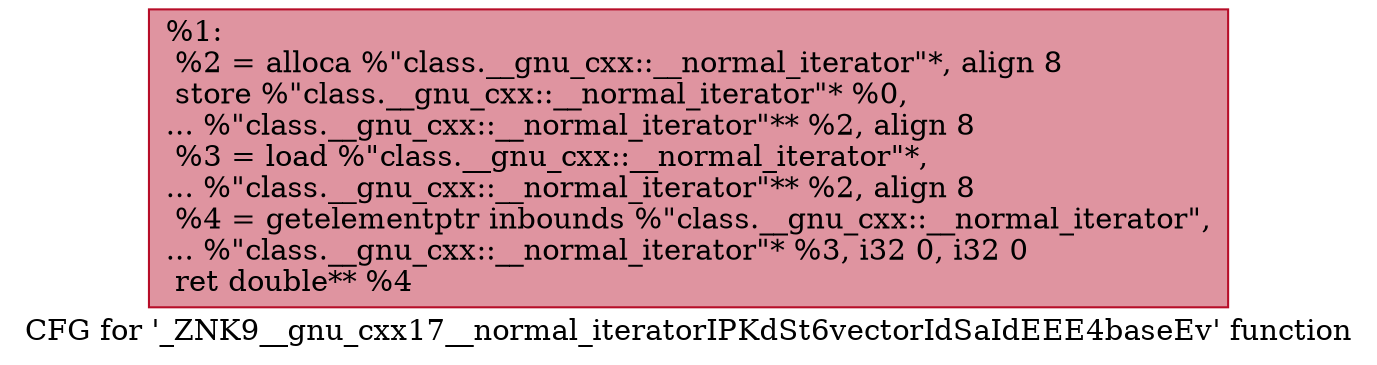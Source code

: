 digraph "CFG for '_ZNK9__gnu_cxx17__normal_iteratorIPKdSt6vectorIdSaIdEEE4baseEv' function" {
	label="CFG for '_ZNK9__gnu_cxx17__normal_iteratorIPKdSt6vectorIdSaIdEEE4baseEv' function";

	Node0x555c73730600 [shape=record,color="#b70d28ff", style=filled, fillcolor="#b70d2870",label="{%1:\l  %2 = alloca %\"class.__gnu_cxx::__normal_iterator\"*, align 8\l  store %\"class.__gnu_cxx::__normal_iterator\"* %0,\l... %\"class.__gnu_cxx::__normal_iterator\"** %2, align 8\l  %3 = load %\"class.__gnu_cxx::__normal_iterator\"*,\l... %\"class.__gnu_cxx::__normal_iterator\"** %2, align 8\l  %4 = getelementptr inbounds %\"class.__gnu_cxx::__normal_iterator\",\l... %\"class.__gnu_cxx::__normal_iterator\"* %3, i32 0, i32 0\l  ret double** %4\l}"];
}
